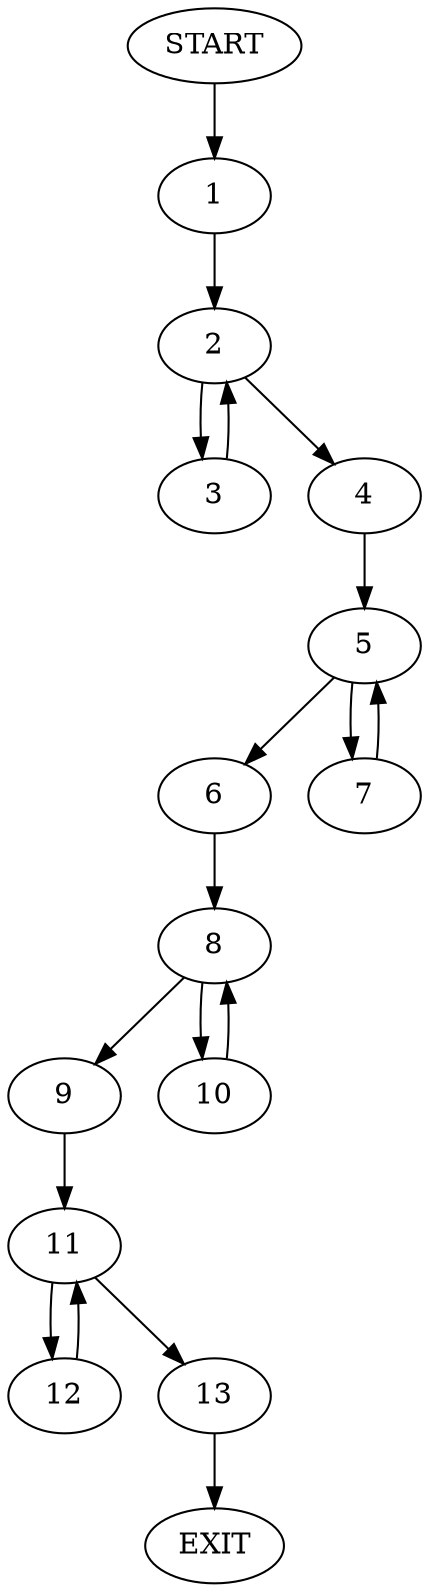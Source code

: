 digraph {
0 [label="START"]
14 [label="EXIT"]
0 -> 1
1 -> 2
2 -> 3
2 -> 4
4 -> 5
3 -> 2
5 -> 6
5 -> 7
7 -> 5
6 -> 8
8 -> 9
8 -> 10
9 -> 11
10 -> 8
11 -> 12
11 -> 13
12 -> 11
13 -> 14
}
